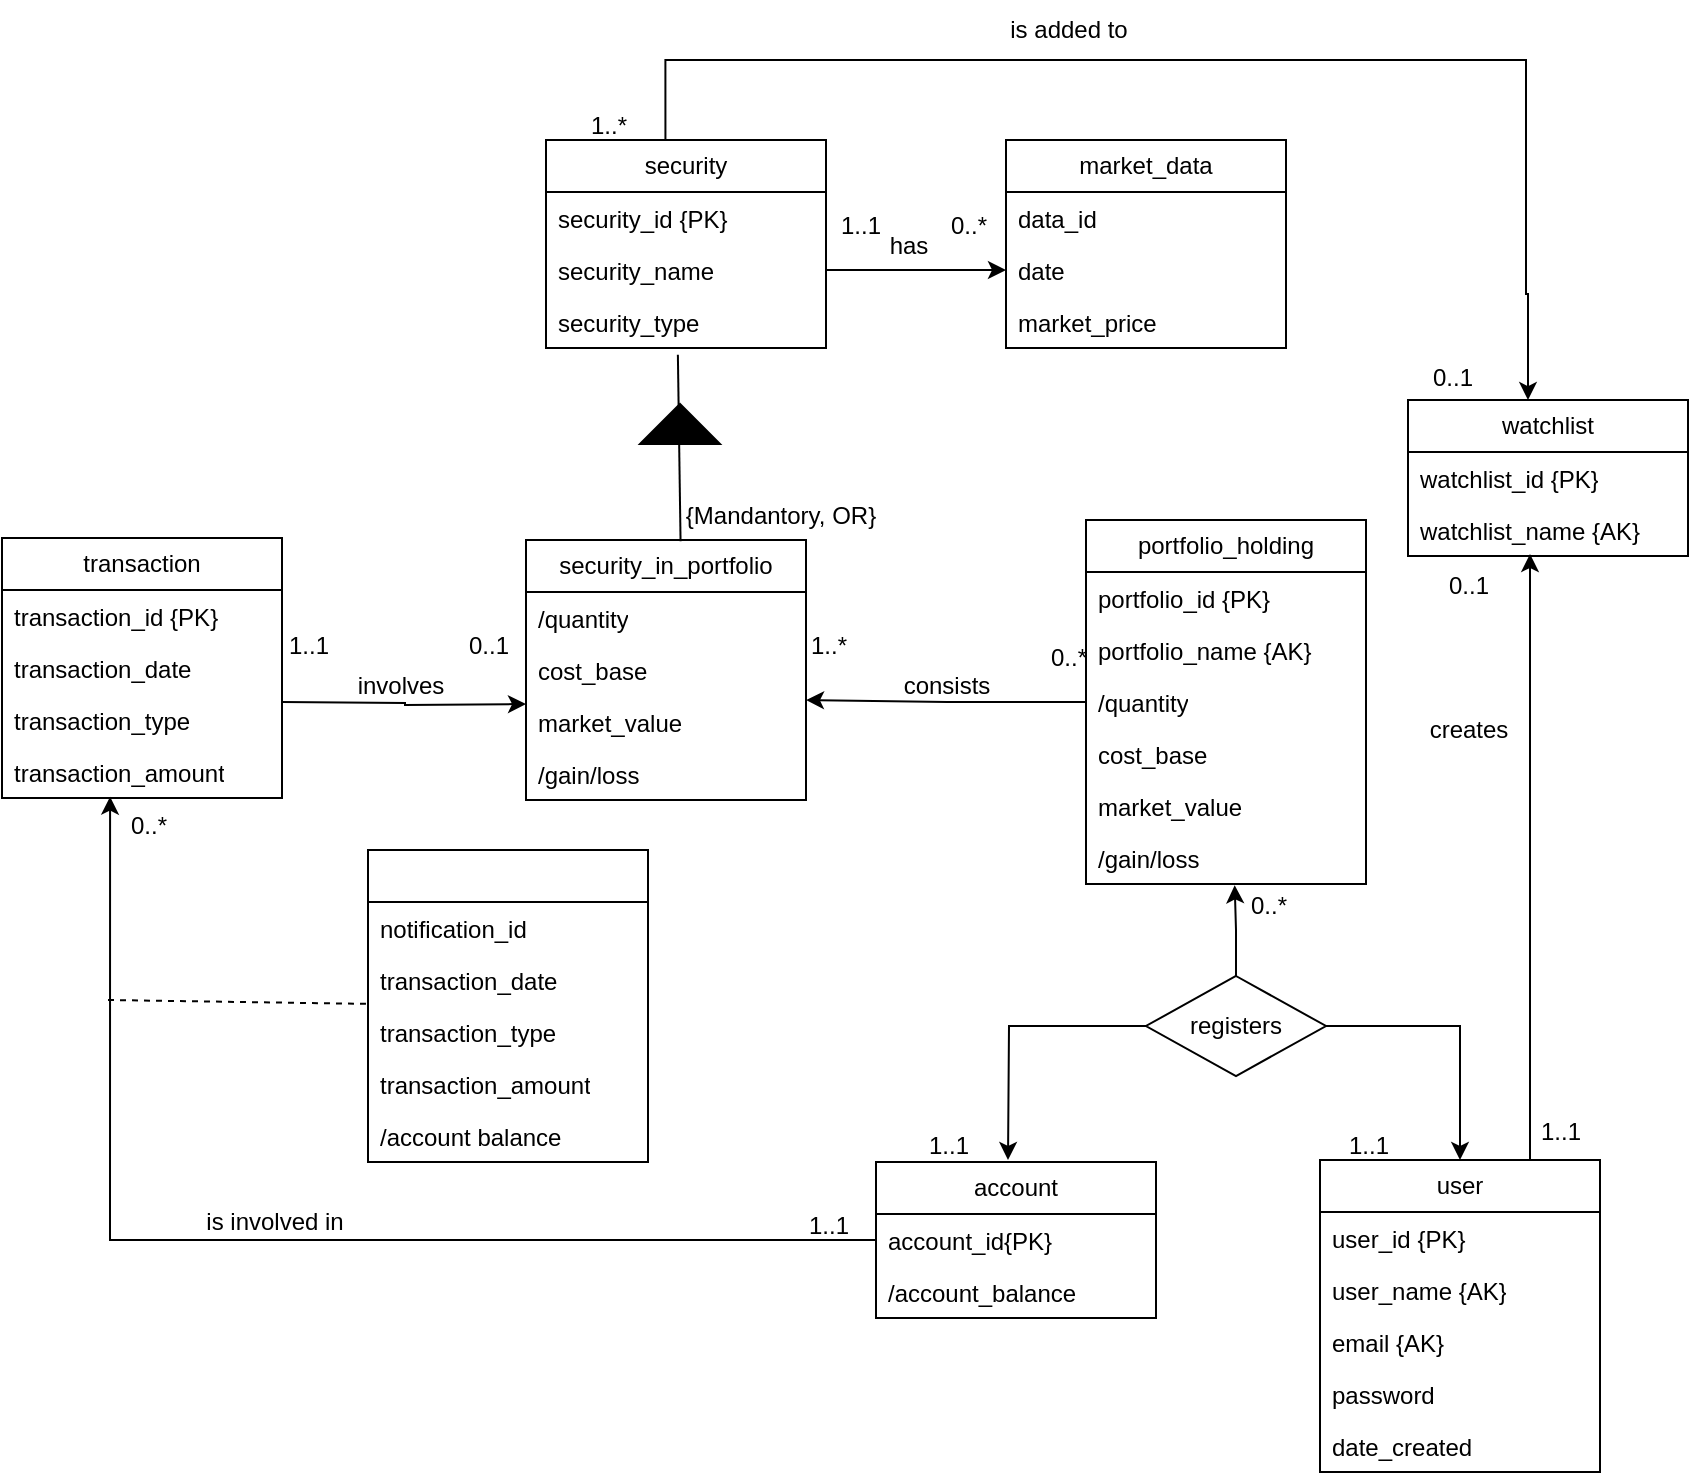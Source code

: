 <mxfile version="24.2.5" type="device">
  <diagram name="第 1 页" id="0m3-zAvgJUUOYfaieOfs">
    <mxGraphModel dx="1723" dy="743" grid="0" gridSize="10" guides="1" tooltips="1" connect="1" arrows="1" fold="1" page="1" pageScale="1" pageWidth="827" pageHeight="1169" math="0" shadow="0">
      <root>
        <mxCell id="0" />
        <mxCell id="1" parent="0" />
        <mxCell id="MlTFS_EDUc4XMqCKuU3F-1" value="security" style="swimlane;fontStyle=0;childLayout=stackLayout;horizontal=1;startSize=26;fillColor=none;horizontalStack=0;resizeParent=1;resizeParentMax=0;resizeLast=0;collapsible=1;marginBottom=0;whiteSpace=wrap;html=1;" vertex="1" parent="1">
          <mxGeometry x="299" y="270" width="140" height="104" as="geometry" />
        </mxCell>
        <mxCell id="MlTFS_EDUc4XMqCKuU3F-2" value="security_id {PK}" style="text;strokeColor=none;fillColor=none;align=left;verticalAlign=top;spacingLeft=4;spacingRight=4;overflow=hidden;rotatable=0;points=[[0,0.5],[1,0.5]];portConstraint=eastwest;whiteSpace=wrap;html=1;" vertex="1" parent="MlTFS_EDUc4XMqCKuU3F-1">
          <mxGeometry y="26" width="140" height="26" as="geometry" />
        </mxCell>
        <mxCell id="MlTFS_EDUc4XMqCKuU3F-3" value="security_name" style="text;strokeColor=none;fillColor=none;align=left;verticalAlign=top;spacingLeft=4;spacingRight=4;overflow=hidden;rotatable=0;points=[[0,0.5],[1,0.5]];portConstraint=eastwest;whiteSpace=wrap;html=1;" vertex="1" parent="MlTFS_EDUc4XMqCKuU3F-1">
          <mxGeometry y="52" width="140" height="26" as="geometry" />
        </mxCell>
        <mxCell id="MlTFS_EDUc4XMqCKuU3F-4" value="security_type" style="text;strokeColor=none;fillColor=none;align=left;verticalAlign=top;spacingLeft=4;spacingRight=4;overflow=hidden;rotatable=0;points=[[0,0.5],[1,0.5]];portConstraint=eastwest;whiteSpace=wrap;html=1;" vertex="1" parent="MlTFS_EDUc4XMqCKuU3F-1">
          <mxGeometry y="78" width="140" height="26" as="geometry" />
        </mxCell>
        <mxCell id="MlTFS_EDUc4XMqCKuU3F-5" value="market_data" style="swimlane;fontStyle=0;childLayout=stackLayout;horizontal=1;startSize=26;fillColor=none;horizontalStack=0;resizeParent=1;resizeParentMax=0;resizeLast=0;collapsible=1;marginBottom=0;whiteSpace=wrap;html=1;" vertex="1" parent="1">
          <mxGeometry x="529" y="270" width="140" height="104" as="geometry" />
        </mxCell>
        <mxCell id="MlTFS_EDUc4XMqCKuU3F-6" value="data_id" style="text;strokeColor=none;fillColor=none;align=left;verticalAlign=top;spacingLeft=4;spacingRight=4;overflow=hidden;rotatable=0;points=[[0,0.5],[1,0.5]];portConstraint=eastwest;whiteSpace=wrap;html=1;" vertex="1" parent="MlTFS_EDUc4XMqCKuU3F-5">
          <mxGeometry y="26" width="140" height="26" as="geometry" />
        </mxCell>
        <mxCell id="MlTFS_EDUc4XMqCKuU3F-7" value="date" style="text;strokeColor=none;fillColor=none;align=left;verticalAlign=top;spacingLeft=4;spacingRight=4;overflow=hidden;rotatable=0;points=[[0,0.5],[1,0.5]];portConstraint=eastwest;whiteSpace=wrap;html=1;" vertex="1" parent="MlTFS_EDUc4XMqCKuU3F-5">
          <mxGeometry y="52" width="140" height="26" as="geometry" />
        </mxCell>
        <mxCell id="MlTFS_EDUc4XMqCKuU3F-8" value="market_price" style="text;strokeColor=none;fillColor=none;align=left;verticalAlign=top;spacingLeft=4;spacingRight=4;overflow=hidden;rotatable=0;points=[[0,0.5],[1,0.5]];portConstraint=eastwest;whiteSpace=wrap;html=1;" vertex="1" parent="MlTFS_EDUc4XMqCKuU3F-5">
          <mxGeometry y="78" width="140" height="26" as="geometry" />
        </mxCell>
        <mxCell id="MlTFS_EDUc4XMqCKuU3F-9" value="portfolio_holding" style="swimlane;fontStyle=0;childLayout=stackLayout;horizontal=1;startSize=26;fillColor=none;horizontalStack=0;resizeParent=1;resizeParentMax=0;resizeLast=0;collapsible=1;marginBottom=0;whiteSpace=wrap;html=1;" vertex="1" parent="1">
          <mxGeometry x="569" y="460" width="140" height="182" as="geometry" />
        </mxCell>
        <mxCell id="MlTFS_EDUc4XMqCKuU3F-10" value="portfolio_id {PK}" style="text;strokeColor=none;fillColor=none;align=left;verticalAlign=top;spacingLeft=4;spacingRight=4;overflow=hidden;rotatable=0;points=[[0,0.5],[1,0.5]];portConstraint=eastwest;whiteSpace=wrap;html=1;" vertex="1" parent="MlTFS_EDUc4XMqCKuU3F-9">
          <mxGeometry y="26" width="140" height="26" as="geometry" />
        </mxCell>
        <mxCell id="MlTFS_EDUc4XMqCKuU3F-24" value="portfolio_name {AK}" style="text;strokeColor=none;fillColor=none;align=left;verticalAlign=top;spacingLeft=4;spacingRight=4;overflow=hidden;rotatable=0;points=[[0,0.5],[1,0.5]];portConstraint=eastwest;whiteSpace=wrap;html=1;" vertex="1" parent="MlTFS_EDUc4XMqCKuU3F-9">
          <mxGeometry y="52" width="140" height="26" as="geometry" />
        </mxCell>
        <mxCell id="MlTFS_EDUc4XMqCKuU3F-25" value="/quantity" style="text;strokeColor=none;fillColor=none;align=left;verticalAlign=top;spacingLeft=4;spacingRight=4;overflow=hidden;rotatable=0;points=[[0,0.5],[1,0.5]];portConstraint=eastwest;whiteSpace=wrap;html=1;" vertex="1" parent="MlTFS_EDUc4XMqCKuU3F-9">
          <mxGeometry y="78" width="140" height="26" as="geometry" />
        </mxCell>
        <mxCell id="MlTFS_EDUc4XMqCKuU3F-13" value="cost_base" style="text;strokeColor=none;fillColor=none;align=left;verticalAlign=top;spacingLeft=4;spacingRight=4;overflow=hidden;rotatable=0;points=[[0,0.5],[1,0.5]];portConstraint=eastwest;whiteSpace=wrap;html=1;" vertex="1" parent="MlTFS_EDUc4XMqCKuU3F-9">
          <mxGeometry y="104" width="140" height="26" as="geometry" />
        </mxCell>
        <mxCell id="MlTFS_EDUc4XMqCKuU3F-14" value="market_value" style="text;strokeColor=none;fillColor=none;align=left;verticalAlign=top;spacingLeft=4;spacingRight=4;overflow=hidden;rotatable=0;points=[[0,0.5],[1,0.5]];portConstraint=eastwest;whiteSpace=wrap;html=1;" vertex="1" parent="MlTFS_EDUc4XMqCKuU3F-9">
          <mxGeometry y="130" width="140" height="26" as="geometry" />
        </mxCell>
        <mxCell id="MlTFS_EDUc4XMqCKuU3F-15" value="/gain/loss" style="text;strokeColor=none;fillColor=none;align=left;verticalAlign=top;spacingLeft=4;spacingRight=4;overflow=hidden;rotatable=0;points=[[0,0.5],[1,0.5]];portConstraint=eastwest;whiteSpace=wrap;html=1;" vertex="1" parent="MlTFS_EDUc4XMqCKuU3F-9">
          <mxGeometry y="156" width="140" height="26" as="geometry" />
        </mxCell>
        <mxCell id="MlTFS_EDUc4XMqCKuU3F-16" value="security_in_portfolio" style="swimlane;fontStyle=0;childLayout=stackLayout;horizontal=1;startSize=26;fillColor=none;horizontalStack=0;resizeParent=1;resizeParentMax=0;resizeLast=0;collapsible=1;marginBottom=0;whiteSpace=wrap;html=1;" vertex="1" parent="1">
          <mxGeometry x="289" y="470" width="140" height="130" as="geometry" />
        </mxCell>
        <mxCell id="MlTFS_EDUc4XMqCKuU3F-19" value="/quantity" style="text;strokeColor=none;fillColor=none;align=left;verticalAlign=top;spacingLeft=4;spacingRight=4;overflow=hidden;rotatable=0;points=[[0,0.5],[1,0.5]];portConstraint=eastwest;whiteSpace=wrap;html=1;" vertex="1" parent="MlTFS_EDUc4XMqCKuU3F-16">
          <mxGeometry y="26" width="140" height="26" as="geometry" />
        </mxCell>
        <mxCell id="MlTFS_EDUc4XMqCKuU3F-21" value="cost_base" style="text;strokeColor=none;fillColor=none;align=left;verticalAlign=top;spacingLeft=4;spacingRight=4;overflow=hidden;rotatable=0;points=[[0,0.5],[1,0.5]];portConstraint=eastwest;whiteSpace=wrap;html=1;" vertex="1" parent="MlTFS_EDUc4XMqCKuU3F-16">
          <mxGeometry y="52" width="140" height="26" as="geometry" />
        </mxCell>
        <mxCell id="MlTFS_EDUc4XMqCKuU3F-22" value="market_value" style="text;strokeColor=none;fillColor=none;align=left;verticalAlign=top;spacingLeft=4;spacingRight=4;overflow=hidden;rotatable=0;points=[[0,0.5],[1,0.5]];portConstraint=eastwest;whiteSpace=wrap;html=1;" vertex="1" parent="MlTFS_EDUc4XMqCKuU3F-16">
          <mxGeometry y="78" width="140" height="26" as="geometry" />
        </mxCell>
        <mxCell id="MlTFS_EDUc4XMqCKuU3F-23" value="/gain/loss" style="text;strokeColor=none;fillColor=none;align=left;verticalAlign=top;spacingLeft=4;spacingRight=4;overflow=hidden;rotatable=0;points=[[0,0.5],[1,0.5]];portConstraint=eastwest;whiteSpace=wrap;html=1;" vertex="1" parent="MlTFS_EDUc4XMqCKuU3F-16">
          <mxGeometry y="104" width="140" height="26" as="geometry" />
        </mxCell>
        <mxCell id="MlTFS_EDUc4XMqCKuU3F-26" style="edgeStyle=orthogonalEdgeStyle;rounded=0;orthogonalLoop=1;jettySize=auto;html=1;exitX=0;exitY=0.5;exitDx=0;exitDy=0;" edge="1" parent="1" source="MlTFS_EDUc4XMqCKuU3F-25">
          <mxGeometry relative="1" as="geometry">
            <mxPoint x="429" y="550" as="targetPoint" />
          </mxGeometry>
        </mxCell>
        <mxCell id="MlTFS_EDUc4XMqCKuU3F-27" value="consists" style="text;html=1;align=center;verticalAlign=middle;resizable=0;points=[];autosize=1;strokeColor=none;fillColor=none;" vertex="1" parent="1">
          <mxGeometry x="464" y="528" width="70" height="30" as="geometry" />
        </mxCell>
        <mxCell id="MlTFS_EDUc4XMqCKuU3F-29" value="" style="endArrow=none;html=1;rounded=0;entryX=0.471;entryY=1.128;entryDx=0;entryDy=0;entryPerimeter=0;exitX=0.552;exitY=0.005;exitDx=0;exitDy=0;exitPerimeter=0;" edge="1" parent="1" source="MlTFS_EDUc4XMqCKuU3F-16" target="MlTFS_EDUc4XMqCKuU3F-4">
          <mxGeometry width="50" height="50" relative="1" as="geometry">
            <mxPoint x="449" y="490" as="sourcePoint" />
            <mxPoint x="499" y="440" as="targetPoint" />
          </mxGeometry>
        </mxCell>
        <mxCell id="MlTFS_EDUc4XMqCKuU3F-30" value="" style="triangle;whiteSpace=wrap;html=1;rotation=-90;fillColor=#000000;" vertex="1" parent="1">
          <mxGeometry x="356" y="392" width="20" height="40" as="geometry" />
        </mxCell>
        <mxCell id="MlTFS_EDUc4XMqCKuU3F-33" value="{Mandantory, OR}" style="text;html=1;align=center;verticalAlign=middle;resizable=0;points=[];autosize=1;strokeColor=none;fillColor=none;" vertex="1" parent="1">
          <mxGeometry x="356" y="443" width="120" height="30" as="geometry" />
        </mxCell>
        <mxCell id="MlTFS_EDUc4XMqCKuU3F-34" value="watchlist" style="swimlane;fontStyle=0;childLayout=stackLayout;horizontal=1;startSize=26;fillColor=none;horizontalStack=0;resizeParent=1;resizeParentMax=0;resizeLast=0;collapsible=1;marginBottom=0;whiteSpace=wrap;html=1;" vertex="1" parent="1">
          <mxGeometry x="730" y="400" width="140" height="78" as="geometry" />
        </mxCell>
        <mxCell id="MlTFS_EDUc4XMqCKuU3F-35" value="watchlist_id {PK}" style="text;strokeColor=none;fillColor=none;align=left;verticalAlign=top;spacingLeft=4;spacingRight=4;overflow=hidden;rotatable=0;points=[[0,0.5],[1,0.5]];portConstraint=eastwest;whiteSpace=wrap;html=1;" vertex="1" parent="MlTFS_EDUc4XMqCKuU3F-34">
          <mxGeometry y="26" width="140" height="26" as="geometry" />
        </mxCell>
        <mxCell id="MlTFS_EDUc4XMqCKuU3F-36" value="watchlist_name {AK}" style="text;strokeColor=none;fillColor=none;align=left;verticalAlign=top;spacingLeft=4;spacingRight=4;overflow=hidden;rotatable=0;points=[[0,0.5],[1,0.5]];portConstraint=eastwest;whiteSpace=wrap;html=1;" vertex="1" parent="MlTFS_EDUc4XMqCKuU3F-34">
          <mxGeometry y="52" width="140" height="26" as="geometry" />
        </mxCell>
        <mxCell id="MlTFS_EDUc4XMqCKuU3F-82" style="edgeStyle=orthogonalEdgeStyle;rounded=0;orthogonalLoop=1;jettySize=auto;html=1;" edge="1" parent="1" source="MlTFS_EDUc4XMqCKuU3F-41">
          <mxGeometry relative="1" as="geometry">
            <mxPoint x="530" y="780" as="targetPoint" />
          </mxGeometry>
        </mxCell>
        <mxCell id="MlTFS_EDUc4XMqCKuU3F-83" style="edgeStyle=orthogonalEdgeStyle;rounded=0;orthogonalLoop=1;jettySize=auto;html=1;exitX=1;exitY=0.5;exitDx=0;exitDy=0;" edge="1" parent="1" source="MlTFS_EDUc4XMqCKuU3F-41" target="MlTFS_EDUc4XMqCKuU3F-45">
          <mxGeometry relative="1" as="geometry" />
        </mxCell>
        <mxCell id="MlTFS_EDUc4XMqCKuU3F-41" value="registers" style="rhombus;whiteSpace=wrap;html=1;" vertex="1" parent="1">
          <mxGeometry x="599" y="688" width="90" height="50" as="geometry" />
        </mxCell>
        <mxCell id="MlTFS_EDUc4XMqCKuU3F-42" value="account" style="swimlane;fontStyle=0;childLayout=stackLayout;horizontal=1;startSize=26;fillColor=none;horizontalStack=0;resizeParent=1;resizeParentMax=0;resizeLast=0;collapsible=1;marginBottom=0;whiteSpace=wrap;html=1;" vertex="1" parent="1">
          <mxGeometry x="464" y="781" width="140" height="78" as="geometry" />
        </mxCell>
        <mxCell id="MlTFS_EDUc4XMqCKuU3F-43" value="account_id{PK}" style="text;strokeColor=none;fillColor=none;align=left;verticalAlign=top;spacingLeft=4;spacingRight=4;overflow=hidden;rotatable=0;points=[[0,0.5],[1,0.5]];portConstraint=eastwest;whiteSpace=wrap;html=1;" vertex="1" parent="MlTFS_EDUc4XMqCKuU3F-42">
          <mxGeometry y="26" width="140" height="26" as="geometry" />
        </mxCell>
        <mxCell id="MlTFS_EDUc4XMqCKuU3F-44" value="/account_balance" style="text;strokeColor=none;fillColor=none;align=left;verticalAlign=top;spacingLeft=4;spacingRight=4;overflow=hidden;rotatable=0;points=[[0,0.5],[1,0.5]];portConstraint=eastwest;whiteSpace=wrap;html=1;" vertex="1" parent="MlTFS_EDUc4XMqCKuU3F-42">
          <mxGeometry y="52" width="140" height="26" as="geometry" />
        </mxCell>
        <mxCell id="MlTFS_EDUc4XMqCKuU3F-87" style="edgeStyle=orthogonalEdgeStyle;rounded=0;orthogonalLoop=1;jettySize=auto;html=1;exitX=0.75;exitY=0;exitDx=0;exitDy=0;" edge="1" parent="1" source="MlTFS_EDUc4XMqCKuU3F-45">
          <mxGeometry relative="1" as="geometry">
            <mxPoint x="791" y="477" as="targetPoint" />
            <mxPoint x="791" y="777" as="sourcePoint" />
          </mxGeometry>
        </mxCell>
        <mxCell id="MlTFS_EDUc4XMqCKuU3F-45" value="user" style="swimlane;fontStyle=0;childLayout=stackLayout;horizontal=1;startSize=26;fillColor=none;horizontalStack=0;resizeParent=1;resizeParentMax=0;resizeLast=0;collapsible=1;marginBottom=0;whiteSpace=wrap;html=1;" vertex="1" parent="1">
          <mxGeometry x="686" y="780" width="140" height="156" as="geometry" />
        </mxCell>
        <mxCell id="MlTFS_EDUc4XMqCKuU3F-46" value="user_id {PK}" style="text;strokeColor=none;fillColor=none;align=left;verticalAlign=top;spacingLeft=4;spacingRight=4;overflow=hidden;rotatable=0;points=[[0,0.5],[1,0.5]];portConstraint=eastwest;whiteSpace=wrap;html=1;" vertex="1" parent="MlTFS_EDUc4XMqCKuU3F-45">
          <mxGeometry y="26" width="140" height="26" as="geometry" />
        </mxCell>
        <mxCell id="MlTFS_EDUc4XMqCKuU3F-47" value="user_name {AK}" style="text;strokeColor=none;fillColor=none;align=left;verticalAlign=top;spacingLeft=4;spacingRight=4;overflow=hidden;rotatable=0;points=[[0,0.5],[1,0.5]];portConstraint=eastwest;whiteSpace=wrap;html=1;" vertex="1" parent="MlTFS_EDUc4XMqCKuU3F-45">
          <mxGeometry y="52" width="140" height="26" as="geometry" />
        </mxCell>
        <mxCell id="MlTFS_EDUc4XMqCKuU3F-48" value="email {AK}" style="text;strokeColor=none;fillColor=none;align=left;verticalAlign=top;spacingLeft=4;spacingRight=4;overflow=hidden;rotatable=0;points=[[0,0.5],[1,0.5]];portConstraint=eastwest;whiteSpace=wrap;html=1;" vertex="1" parent="MlTFS_EDUc4XMqCKuU3F-45">
          <mxGeometry y="78" width="140" height="26" as="geometry" />
        </mxCell>
        <mxCell id="MlTFS_EDUc4XMqCKuU3F-49" value="password" style="text;strokeColor=none;fillColor=none;align=left;verticalAlign=top;spacingLeft=4;spacingRight=4;overflow=hidden;rotatable=0;points=[[0,0.5],[1,0.5]];portConstraint=eastwest;whiteSpace=wrap;html=1;" vertex="1" parent="MlTFS_EDUc4XMqCKuU3F-45">
          <mxGeometry y="104" width="140" height="26" as="geometry" />
        </mxCell>
        <mxCell id="MlTFS_EDUc4XMqCKuU3F-56" value="date_created" style="text;strokeColor=none;fillColor=none;align=left;verticalAlign=top;spacingLeft=4;spacingRight=4;overflow=hidden;rotatable=0;points=[[0,0.5],[1,0.5]];portConstraint=eastwest;whiteSpace=wrap;html=1;" vertex="1" parent="MlTFS_EDUc4XMqCKuU3F-45">
          <mxGeometry y="130" width="140" height="26" as="geometry" />
        </mxCell>
        <mxCell id="MlTFS_EDUc4XMqCKuU3F-57" value="transaction" style="swimlane;fontStyle=0;childLayout=stackLayout;horizontal=1;startSize=26;fillColor=none;horizontalStack=0;resizeParent=1;resizeParentMax=0;resizeLast=0;collapsible=1;marginBottom=0;whiteSpace=wrap;html=1;" vertex="1" parent="1">
          <mxGeometry x="27" y="469" width="140" height="130" as="geometry" />
        </mxCell>
        <mxCell id="MlTFS_EDUc4XMqCKuU3F-58" value="transaction_id {PK}" style="text;strokeColor=none;fillColor=none;align=left;verticalAlign=top;spacingLeft=4;spacingRight=4;overflow=hidden;rotatable=0;points=[[0,0.5],[1,0.5]];portConstraint=eastwest;whiteSpace=wrap;html=1;" vertex="1" parent="MlTFS_EDUc4XMqCKuU3F-57">
          <mxGeometry y="26" width="140" height="26" as="geometry" />
        </mxCell>
        <mxCell id="MlTFS_EDUc4XMqCKuU3F-59" value="transaction_date" style="text;strokeColor=none;fillColor=none;align=left;verticalAlign=top;spacingLeft=4;spacingRight=4;overflow=hidden;rotatable=0;points=[[0,0.5],[1,0.5]];portConstraint=eastwest;whiteSpace=wrap;html=1;" vertex="1" parent="MlTFS_EDUc4XMqCKuU3F-57">
          <mxGeometry y="52" width="140" height="26" as="geometry" />
        </mxCell>
        <mxCell id="MlTFS_EDUc4XMqCKuU3F-75" value="transaction_type" style="text;strokeColor=none;fillColor=none;align=left;verticalAlign=top;spacingLeft=4;spacingRight=4;overflow=hidden;rotatable=0;points=[[0,0.5],[1,0.5]];portConstraint=eastwest;whiteSpace=wrap;html=1;" vertex="1" parent="MlTFS_EDUc4XMqCKuU3F-57">
          <mxGeometry y="78" width="140" height="26" as="geometry" />
        </mxCell>
        <mxCell id="MlTFS_EDUc4XMqCKuU3F-60" value="transaction_amount" style="text;strokeColor=none;fillColor=none;align=left;verticalAlign=top;spacingLeft=4;spacingRight=4;overflow=hidden;rotatable=0;points=[[0,0.5],[1,0.5]];portConstraint=eastwest;whiteSpace=wrap;html=1;" vertex="1" parent="MlTFS_EDUc4XMqCKuU3F-57">
          <mxGeometry y="104" width="140" height="26" as="geometry" />
        </mxCell>
        <mxCell id="MlTFS_EDUc4XMqCKuU3F-78" style="edgeStyle=orthogonalEdgeStyle;rounded=0;orthogonalLoop=1;jettySize=auto;html=1;exitX=0;exitY=0.5;exitDx=0;exitDy=0;entryX=0.386;entryY=0.974;entryDx=0;entryDy=0;entryPerimeter=0;" edge="1" parent="1" source="MlTFS_EDUc4XMqCKuU3F-43" target="MlTFS_EDUc4XMqCKuU3F-60">
          <mxGeometry relative="1" as="geometry" />
        </mxCell>
        <mxCell id="MlTFS_EDUc4XMqCKuU3F-80" style="edgeStyle=orthogonalEdgeStyle;rounded=0;orthogonalLoop=1;jettySize=auto;html=1;exitX=1;exitY=0.5;exitDx=0;exitDy=0;entryX=0;entryY=0.5;entryDx=0;entryDy=0;" edge="1" parent="1" source="MlTFS_EDUc4XMqCKuU3F-3" target="MlTFS_EDUc4XMqCKuU3F-7">
          <mxGeometry relative="1" as="geometry" />
        </mxCell>
        <mxCell id="MlTFS_EDUc4XMqCKuU3F-81" style="edgeStyle=orthogonalEdgeStyle;rounded=0;orthogonalLoop=1;jettySize=auto;html=1;exitX=0.5;exitY=0;exitDx=0;exitDy=0;entryX=0.531;entryY=1.026;entryDx=0;entryDy=0;entryPerimeter=0;" edge="1" parent="1" source="MlTFS_EDUc4XMqCKuU3F-41" target="MlTFS_EDUc4XMqCKuU3F-15">
          <mxGeometry relative="1" as="geometry" />
        </mxCell>
        <mxCell id="MlTFS_EDUc4XMqCKuU3F-85" style="edgeStyle=orthogonalEdgeStyle;rounded=0;orthogonalLoop=1;jettySize=auto;html=1;exitX=0.436;exitY=0.026;exitDx=0;exitDy=0;exitPerimeter=0;entryX=0.438;entryY=0.034;entryDx=0;entryDy=0;entryPerimeter=0;" edge="1" parent="1">
          <mxGeometry relative="1" as="geometry">
            <mxPoint x="358.72" y="270.054" as="sourcePoint" />
            <mxPoint x="790.0" y="400.002" as="targetPoint" />
            <Array as="points">
              <mxPoint x="359" y="230" />
              <mxPoint x="789" y="230" />
              <mxPoint x="789" y="347" />
              <mxPoint x="790" y="347" />
            </Array>
          </mxGeometry>
        </mxCell>
        <mxCell id="MlTFS_EDUc4XMqCKuU3F-86" value="is added to" style="text;html=1;align=center;verticalAlign=middle;resizable=0;points=[];autosize=1;strokeColor=none;fillColor=none;" vertex="1" parent="1">
          <mxGeometry x="520" y="200" width="80" height="30" as="geometry" />
        </mxCell>
        <mxCell id="MlTFS_EDUc4XMqCKuU3F-88" value="creates" style="text;html=1;align=center;verticalAlign=middle;resizable=0;points=[];autosize=1;strokeColor=none;fillColor=none;" vertex="1" parent="1">
          <mxGeometry x="730" y="550" width="60" height="30" as="geometry" />
        </mxCell>
        <mxCell id="MlTFS_EDUc4XMqCKuU3F-89" value="1..1" style="text;html=1;align=center;verticalAlign=middle;resizable=0;points=[];autosize=1;strokeColor=none;fillColor=none;" vertex="1" parent="1">
          <mxGeometry x="786" y="751" width="40" height="30" as="geometry" />
        </mxCell>
        <mxCell id="MlTFS_EDUc4XMqCKuU3F-90" value="1..1" style="text;html=1;align=center;verticalAlign=middle;resizable=0;points=[];autosize=1;strokeColor=none;fillColor=none;" vertex="1" parent="1">
          <mxGeometry x="690" y="758" width="40" height="30" as="geometry" />
        </mxCell>
        <mxCell id="MlTFS_EDUc4XMqCKuU3F-91" value="1..1" style="text;html=1;align=center;verticalAlign=middle;resizable=0;points=[];autosize=1;strokeColor=none;fillColor=none;" vertex="1" parent="1">
          <mxGeometry x="480" y="758" width="40" height="30" as="geometry" />
        </mxCell>
        <mxCell id="MlTFS_EDUc4XMqCKuU3F-92" value="0..*" style="text;html=1;align=center;verticalAlign=middle;resizable=0;points=[];autosize=1;strokeColor=none;fillColor=none;" vertex="1" parent="1">
          <mxGeometry x="640" y="638" width="40" height="30" as="geometry" />
        </mxCell>
        <mxCell id="MlTFS_EDUc4XMqCKuU3F-93" value="0..1" style="text;html=1;align=center;verticalAlign=middle;resizable=0;points=[];autosize=1;strokeColor=none;fillColor=none;" vertex="1" parent="1">
          <mxGeometry x="740" y="478" width="40" height="30" as="geometry" />
        </mxCell>
        <mxCell id="MlTFS_EDUc4XMqCKuU3F-94" value="0..1" style="text;html=1;align=center;verticalAlign=middle;resizable=0;points=[];autosize=1;strokeColor=none;fillColor=none;" vertex="1" parent="1">
          <mxGeometry x="732" y="374" width="40" height="30" as="geometry" />
        </mxCell>
        <mxCell id="MlTFS_EDUc4XMqCKuU3F-95" value="1..*" style="text;html=1;align=center;verticalAlign=middle;resizable=0;points=[];autosize=1;strokeColor=none;fillColor=none;" vertex="1" parent="1">
          <mxGeometry x="420" y="508" width="40" height="30" as="geometry" />
        </mxCell>
        <mxCell id="MlTFS_EDUc4XMqCKuU3F-96" value="0..*" style="text;html=1;align=center;verticalAlign=middle;resizable=0;points=[];autosize=1;strokeColor=none;fillColor=none;" vertex="1" parent="1">
          <mxGeometry x="540" y="514" width="40" height="30" as="geometry" />
        </mxCell>
        <mxCell id="MlTFS_EDUc4XMqCKuU3F-97" value="involves" style="text;html=1;align=center;verticalAlign=middle;resizable=0;points=[];autosize=1;strokeColor=none;fillColor=none;" vertex="1" parent="1">
          <mxGeometry x="191" y="528" width="70" height="30" as="geometry" />
        </mxCell>
        <mxCell id="MlTFS_EDUc4XMqCKuU3F-100" value="1..*" style="text;html=1;align=center;verticalAlign=middle;resizable=0;points=[];autosize=1;strokeColor=none;fillColor=none;" vertex="1" parent="1">
          <mxGeometry x="310" y="248" width="40" height="30" as="geometry" />
        </mxCell>
        <mxCell id="MlTFS_EDUc4XMqCKuU3F-101" value="has" style="text;html=1;align=center;verticalAlign=middle;resizable=0;points=[];autosize=1;strokeColor=none;fillColor=none;" vertex="1" parent="1">
          <mxGeometry x="460" y="308" width="40" height="30" as="geometry" />
        </mxCell>
        <mxCell id="MlTFS_EDUc4XMqCKuU3F-102" value="0..*" style="text;html=1;align=center;verticalAlign=middle;resizable=0;points=[];autosize=1;strokeColor=none;fillColor=none;" vertex="1" parent="1">
          <mxGeometry x="490" y="298" width="40" height="30" as="geometry" />
        </mxCell>
        <mxCell id="MlTFS_EDUc4XMqCKuU3F-103" value="1..1" style="text;html=1;align=center;verticalAlign=middle;resizable=0;points=[];autosize=1;strokeColor=none;fillColor=none;" vertex="1" parent="1">
          <mxGeometry x="436" y="298" width="40" height="30" as="geometry" />
        </mxCell>
        <mxCell id="MlTFS_EDUc4XMqCKuU3F-105" style="edgeStyle=orthogonalEdgeStyle;rounded=0;orthogonalLoop=1;jettySize=auto;html=1;exitX=1;exitY=0.5;exitDx=0;exitDy=0;entryX=0;entryY=0.5;entryDx=0;entryDy=0;" edge="1" parent="1">
          <mxGeometry relative="1" as="geometry">
            <mxPoint x="167" y="551" as="sourcePoint" />
            <mxPoint x="289" y="552" as="targetPoint" />
          </mxGeometry>
        </mxCell>
        <mxCell id="MlTFS_EDUc4XMqCKuU3F-107" value="0..1" style="text;html=1;align=center;verticalAlign=middle;resizable=0;points=[];autosize=1;strokeColor=none;fillColor=none;" vertex="1" parent="1">
          <mxGeometry x="250" y="508" width="40" height="30" as="geometry" />
        </mxCell>
        <mxCell id="MlTFS_EDUc4XMqCKuU3F-108" value="1..1" style="text;html=1;align=center;verticalAlign=middle;resizable=0;points=[];autosize=1;strokeColor=none;fillColor=none;" vertex="1" parent="1">
          <mxGeometry x="160" y="508" width="40" height="30" as="geometry" />
        </mxCell>
        <mxCell id="MlTFS_EDUc4XMqCKuU3F-109" value="is involved in" style="text;html=1;align=center;verticalAlign=middle;resizable=0;points=[];autosize=1;strokeColor=none;fillColor=none;" vertex="1" parent="1">
          <mxGeometry x="118" y="796" width="90" height="30" as="geometry" />
        </mxCell>
        <mxCell id="MlTFS_EDUc4XMqCKuU3F-110" value="0..*" style="text;html=1;align=center;verticalAlign=middle;resizable=0;points=[];autosize=1;strokeColor=none;fillColor=none;" vertex="1" parent="1">
          <mxGeometry x="80" y="598" width="40" height="30" as="geometry" />
        </mxCell>
        <mxCell id="MlTFS_EDUc4XMqCKuU3F-111" value="1..1" style="text;html=1;align=center;verticalAlign=middle;resizable=0;points=[];autosize=1;strokeColor=none;fillColor=none;" vertex="1" parent="1">
          <mxGeometry x="420" y="798" width="40" height="30" as="geometry" />
        </mxCell>
        <mxCell id="MlTFS_EDUc4XMqCKuU3F-112" value="" style="endArrow=none;dashed=1;html=1;rounded=0;" edge="1" parent="1" target="MlTFS_EDUc4XMqCKuU3F-113">
          <mxGeometry width="50" height="50" relative="1" as="geometry">
            <mxPoint x="80" y="700" as="sourcePoint" />
            <mxPoint x="150" y="700" as="targetPoint" />
          </mxGeometry>
        </mxCell>
        <mxCell id="MlTFS_EDUc4XMqCKuU3F-113" value="" style="swimlane;fontStyle=0;childLayout=stackLayout;horizontal=1;startSize=26;fillColor=none;horizontalStack=0;resizeParent=1;resizeParentMax=0;resizeLast=0;collapsible=1;marginBottom=0;whiteSpace=wrap;html=1;" vertex="1" parent="1">
          <mxGeometry x="210" y="625" width="140" height="156" as="geometry" />
        </mxCell>
        <mxCell id="MlTFS_EDUc4XMqCKuU3F-114" value="notification_id" style="text;strokeColor=none;fillColor=none;align=left;verticalAlign=top;spacingLeft=4;spacingRight=4;overflow=hidden;rotatable=0;points=[[0,0.5],[1,0.5]];portConstraint=eastwest;whiteSpace=wrap;html=1;" vertex="1" parent="MlTFS_EDUc4XMqCKuU3F-113">
          <mxGeometry y="26" width="140" height="26" as="geometry" />
        </mxCell>
        <mxCell id="MlTFS_EDUc4XMqCKuU3F-115" value="transaction_date" style="text;strokeColor=none;fillColor=none;align=left;verticalAlign=top;spacingLeft=4;spacingRight=4;overflow=hidden;rotatable=0;points=[[0,0.5],[1,0.5]];portConstraint=eastwest;whiteSpace=wrap;html=1;" vertex="1" parent="MlTFS_EDUc4XMqCKuU3F-113">
          <mxGeometry y="52" width="140" height="26" as="geometry" />
        </mxCell>
        <mxCell id="MlTFS_EDUc4XMqCKuU3F-116" value="transaction_type" style="text;strokeColor=none;fillColor=none;align=left;verticalAlign=top;spacingLeft=4;spacingRight=4;overflow=hidden;rotatable=0;points=[[0,0.5],[1,0.5]];portConstraint=eastwest;whiteSpace=wrap;html=1;" vertex="1" parent="MlTFS_EDUc4XMqCKuU3F-113">
          <mxGeometry y="78" width="140" height="26" as="geometry" />
        </mxCell>
        <mxCell id="MlTFS_EDUc4XMqCKuU3F-117" value="transaction_amount" style="text;strokeColor=none;fillColor=none;align=left;verticalAlign=top;spacingLeft=4;spacingRight=4;overflow=hidden;rotatable=0;points=[[0,0.5],[1,0.5]];portConstraint=eastwest;whiteSpace=wrap;html=1;" vertex="1" parent="MlTFS_EDUc4XMqCKuU3F-113">
          <mxGeometry y="104" width="140" height="26" as="geometry" />
        </mxCell>
        <mxCell id="MlTFS_EDUc4XMqCKuU3F-118" value="/account balance" style="text;strokeColor=none;fillColor=none;align=left;verticalAlign=top;spacingLeft=4;spacingRight=4;overflow=hidden;rotatable=0;points=[[0,0.5],[1,0.5]];portConstraint=eastwest;whiteSpace=wrap;html=1;" vertex="1" parent="MlTFS_EDUc4XMqCKuU3F-113">
          <mxGeometry y="130" width="140" height="26" as="geometry" />
        </mxCell>
      </root>
    </mxGraphModel>
  </diagram>
</mxfile>
